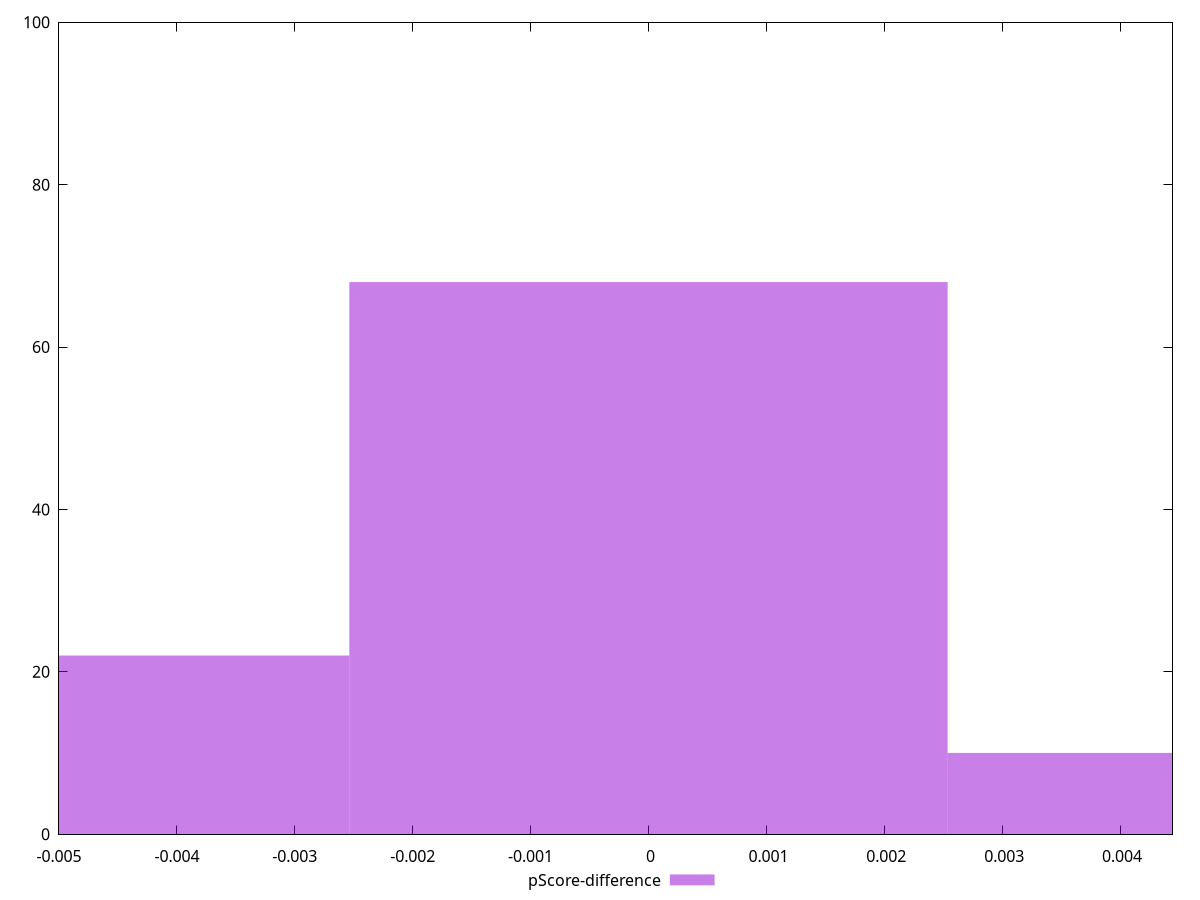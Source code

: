 reset

$pScoreDifference <<EOF
0 68
-0.005074746729439876 22
0.005074746729439876 10
EOF

set key outside below
set boxwidth 0.005074746729439876
set xrange [-0.0050000000000000044:0.004444444444444473]
set yrange [0:100]
set trange [0:100]
set style fill transparent solid 0.5 noborder
set terminal svg size 640, 490 enhanced background rgb 'white'
set output "report_00013_2021-02-09T12-04-24.940Z/unused-css-rules/samples/pages+cached/pScore-difference/histogram.svg"

plot $pScoreDifference title "pScore-difference" with boxes

reset
